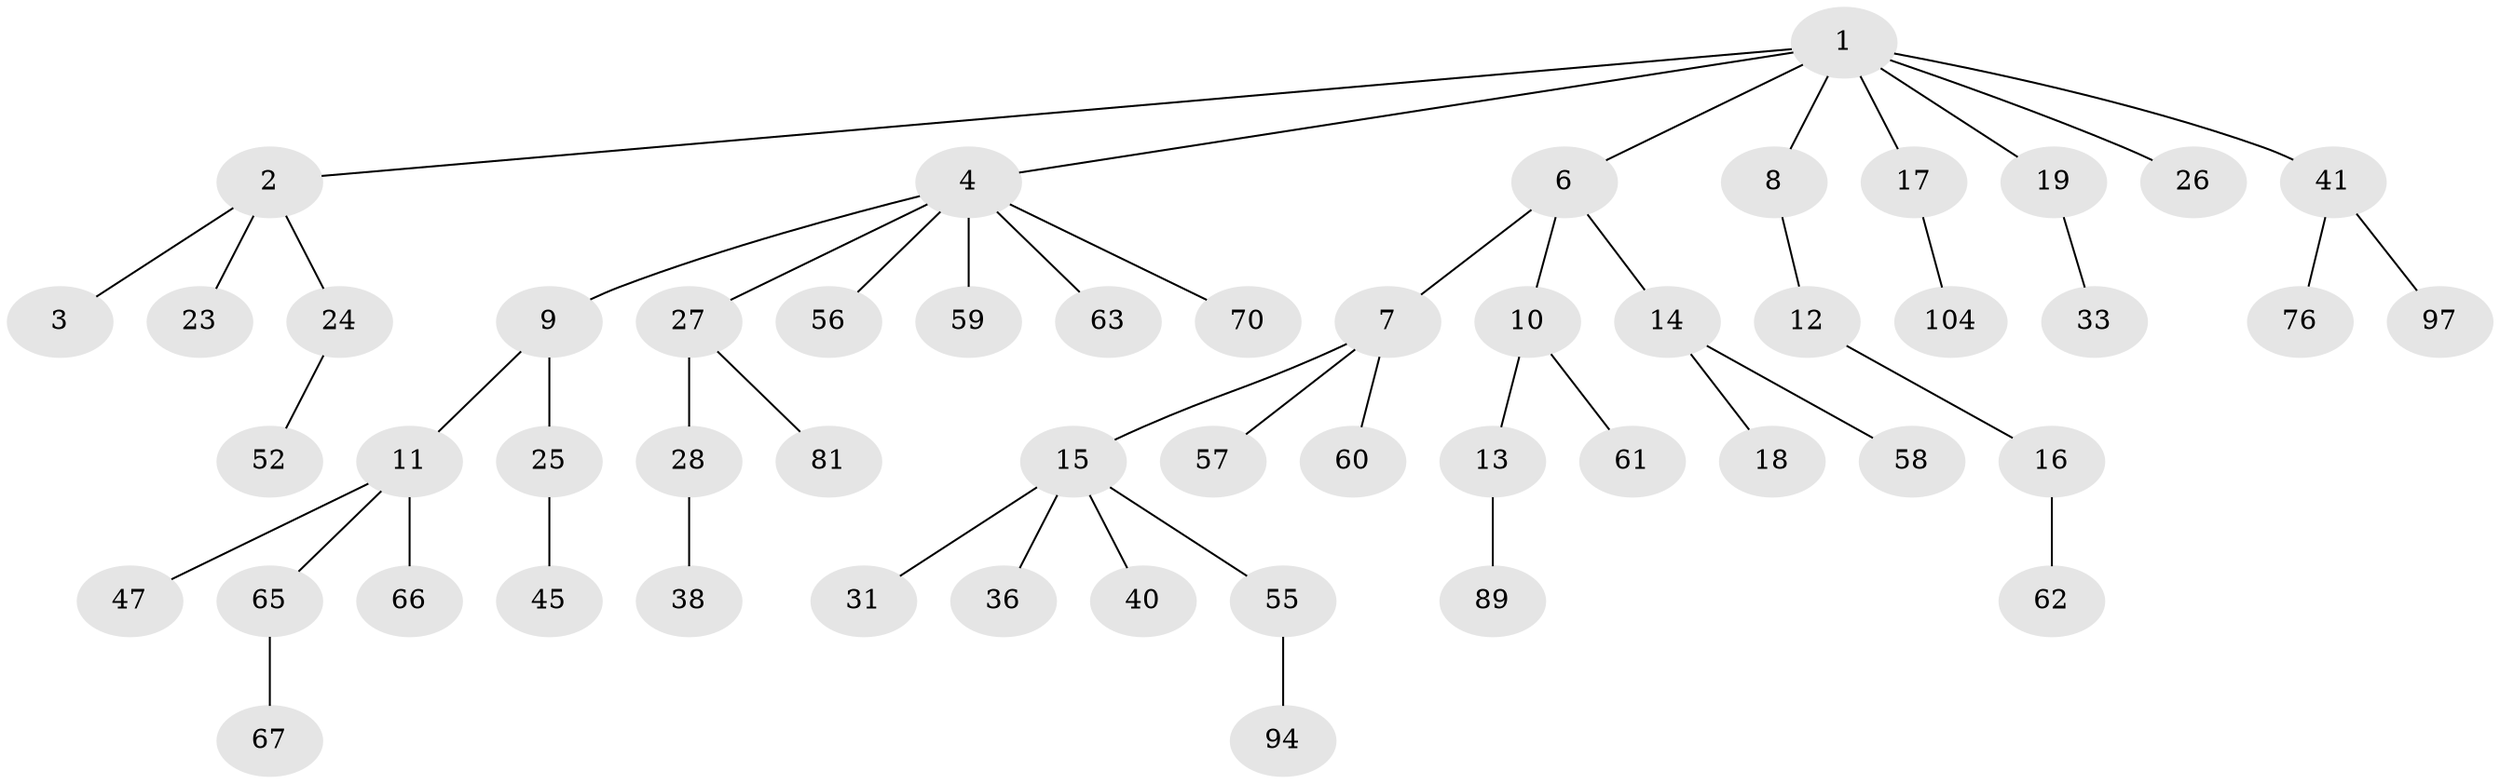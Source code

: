 // original degree distribution, {8: 0.009615384615384616, 4: 0.057692307692307696, 1: 0.4807692307692308, 6: 0.009615384615384616, 3: 0.11538461538461539, 5: 0.028846153846153848, 2: 0.28846153846153844, 7: 0.009615384615384616}
// Generated by graph-tools (version 1.1) at 2025/15/03/09/25 04:15:30]
// undirected, 52 vertices, 51 edges
graph export_dot {
graph [start="1"]
  node [color=gray90,style=filled];
  1;
  2;
  3;
  4 [super="+37+96+35+5"];
  6;
  7;
  8 [super="+32+92+68"];
  9;
  10;
  11 [super="+21"];
  12;
  13 [super="+78"];
  14 [super="+34+91"];
  15 [super="+30+90"];
  16 [super="+22"];
  17 [super="+20"];
  18 [super="+43"];
  19 [super="+72+80+98+86+48"];
  23;
  24 [super="+50"];
  25 [super="+84"];
  26;
  27;
  28;
  31 [super="+49"];
  33 [super="+39+101+53"];
  36;
  38;
  40;
  41;
  45 [super="+46"];
  47;
  52;
  55;
  56;
  57;
  58 [super="+88"];
  59 [super="+75"];
  60;
  61 [super="+82"];
  62;
  63;
  65;
  66 [super="+85"];
  67;
  70 [super="+102"];
  76 [super="+87"];
  81;
  89 [super="+103"];
  94;
  97;
  104;
  1 -- 2;
  1 -- 4;
  1 -- 6;
  1 -- 8;
  1 -- 17;
  1 -- 19;
  1 -- 26;
  1 -- 41;
  2 -- 3;
  2 -- 23;
  2 -- 24;
  4 -- 9;
  4 -- 59;
  4 -- 56;
  4 -- 70;
  4 -- 27;
  4 -- 63;
  6 -- 7;
  6 -- 10;
  6 -- 14;
  7 -- 15;
  7 -- 57;
  7 -- 60;
  8 -- 12;
  9 -- 11;
  9 -- 25;
  10 -- 13;
  10 -- 61;
  11 -- 47;
  11 -- 65;
  11 -- 66;
  12 -- 16;
  13 -- 89;
  14 -- 18;
  14 -- 58;
  15 -- 55;
  15 -- 40;
  15 -- 36;
  15 -- 31;
  16 -- 62;
  17 -- 104;
  19 -- 33;
  24 -- 52;
  25 -- 45;
  27 -- 28;
  27 -- 81;
  28 -- 38;
  41 -- 76;
  41 -- 97;
  55 -- 94;
  65 -- 67;
}
